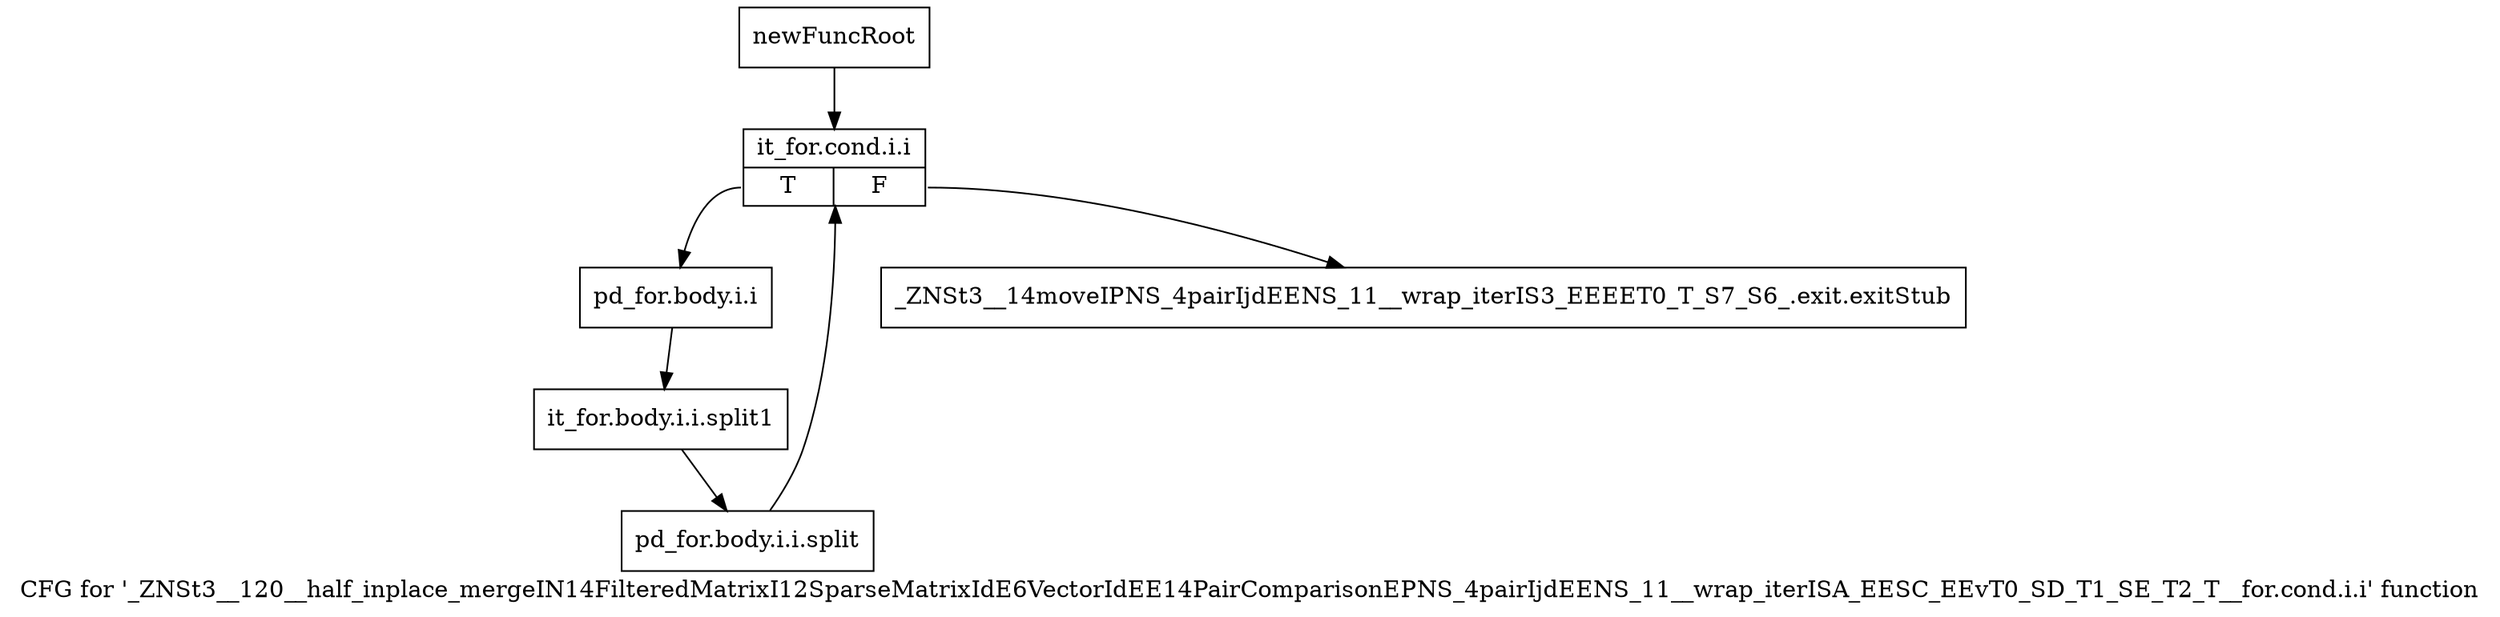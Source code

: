 digraph "CFG for '_ZNSt3__120__half_inplace_mergeIN14FilteredMatrixI12SparseMatrixIdE6VectorIdEE14PairComparisonEPNS_4pairIjdEENS_11__wrap_iterISA_EESC_EEvT0_SD_T1_SE_T2_T__for.cond.i.i' function" {
	label="CFG for '_ZNSt3__120__half_inplace_mergeIN14FilteredMatrixI12SparseMatrixIdE6VectorIdEE14PairComparisonEPNS_4pairIjdEENS_11__wrap_iterISA_EESC_EEvT0_SD_T1_SE_T2_T__for.cond.i.i' function";

	Node0x93761d0 [shape=record,label="{newFuncRoot}"];
	Node0x93761d0 -> Node0x93766f0;
	Node0x9376220 [shape=record,label="{_ZNSt3__14moveIPNS_4pairIjdEENS_11__wrap_iterIS3_EEEET0_T_S7_S6_.exit.exitStub}"];
	Node0x93766f0 [shape=record,label="{it_for.cond.i.i|{<s0>T|<s1>F}}"];
	Node0x93766f0:s0 -> Node0x9376740;
	Node0x93766f0:s1 -> Node0x9376220;
	Node0x9376740 [shape=record,label="{pd_for.body.i.i}"];
	Node0x9376740 -> Node0xb5ce060;
	Node0xb5ce060 [shape=record,label="{it_for.body.i.i.split1}"];
	Node0xb5ce060 -> Node0xb5bdb30;
	Node0xb5bdb30 [shape=record,label="{pd_for.body.i.i.split}"];
	Node0xb5bdb30 -> Node0x93766f0;
}
